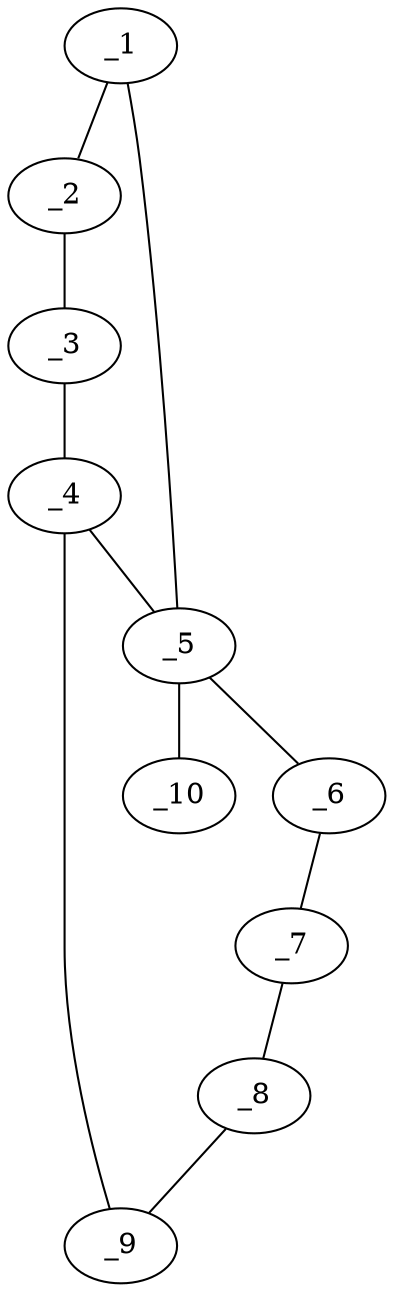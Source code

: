 graph molid625063 {
	_1	 [charge=0,
		chem=1,
		symbol="C  ",
		x="4.6831",
		y="0.559"];
	_2	 [charge=0,
		chem=1,
		symbol="C  ",
		x="5.2709",
		y="-0.25"];
	_1 -- _2	 [valence=1];
	_5	 [charge=0,
		chem=1,
		symbol="C  ",
		x="3.7321",
		y="0.25"];
	_1 -- _5	 [valence=1];
	_3	 [charge=0,
		chem=1,
		symbol="C  ",
		x="4.6831",
		y="-1.059"];
	_2 -- _3	 [valence=1];
	_4	 [charge=0,
		chem=1,
		symbol="C  ",
		x="3.7321",
		y="-0.75"];
	_3 -- _4	 [valence=1];
	_4 -- _5	 [valence=1];
	_9	 [charge=0,
		chem=1,
		symbol="C  ",
		x="2.866",
		y="-1.25"];
	_4 -- _9	 [valence=1];
	_6	 [charge=0,
		chem=1,
		symbol="C  ",
		x="2.866",
		y="0.75"];
	_5 -- _6	 [valence=1];
	_10	 [charge=0,
		chem=2,
		symbol="O  ",
		x="3.732",
		y="1.25"];
	_5 -- _10	 [valence=1];
	_7	 [charge=0,
		chem=1,
		symbol="C  ",
		x=2,
		y="0.25"];
	_6 -- _7	 [valence=1];
	_8	 [charge=0,
		chem=1,
		symbol="C  ",
		x=2,
		y="-0.75"];
	_7 -- _8	 [valence=1];
	_8 -- _9	 [valence=1];
}
